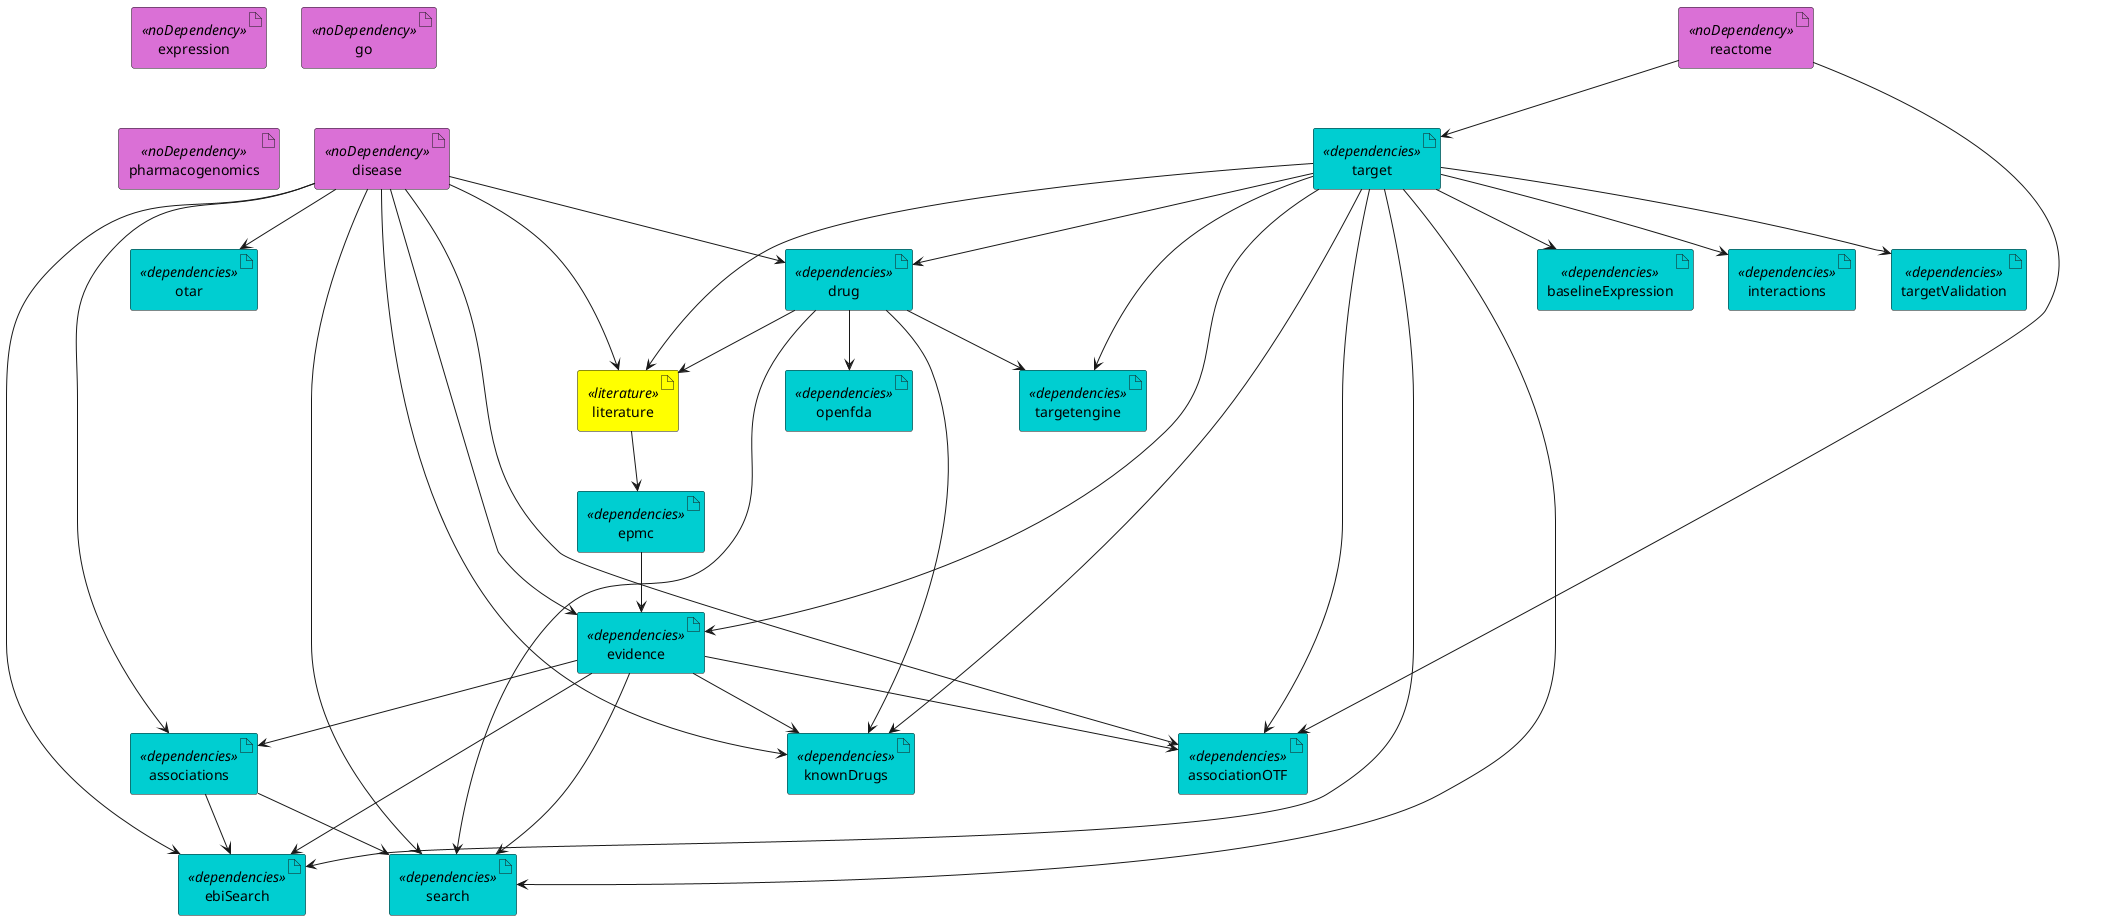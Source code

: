 @startuml
skinparam interface {
    backgroundColor<<input>> darkblue
    backgroundColor<<output>> cyan
}
skinparam artifact {
     backgroundColor<<noDependency>> orchid
     backgroundColor<<dependencies>> darkturquoise
     backgroundColor<<literature>> yellow
 }
' steps
artifact literature <<literature>>
artifact associations <<dependencies>>
artifact associationOTF <<dependencies>>
artifact disease <<noDependency>>
artifact drug <<dependencies>>
artifact epmc <<dependencies>>
artifact evidence <<dependencies>>
artifact expression <<noDependency>>
artifact baselineExpression <<dependencies>>
artifact go <<noDependency>>
artifact interactions <<dependencies>>
artifact knownDrugs <<dependencies>>
artifact targetValidation<<dependencies>>
artifact reactome <<noDependency>>
artifact search <<dependencies>>
artifact target <<dependencies>>
artifact openfda <<dependencies>>
artifact ebiSearch <<dependencies>>
artifact otar <<dependencies>>
artifact targetengine <<dependencies>>
artifact pharmacogenomics <<noDependency>>

disease --> otar
reactome --> target

evidence --> associations
disease --> associations

reactome --> associationOTF
evidence --> associationOTF
disease --> associationOTF
target --> associationOTF

target --> drug
disease --> drug
target --> evidence
disease --> evidence

evidence --> knownDrugs
disease --> knownDrugs
target --> knownDrugs
drug --> knownDrugs

evidence --> search
disease --> search
target --> search
drug --> search
associations --> search

target --> interactions
target --> targetengine
target --> targetValidation

target --> baselineExpression

drug --> openfda
drug --> targetengine

disease --> ebiSearch
target --> ebiSearch
evidence --> ebiSearch
associations --> ebiSearch

epmc --> evidence
literature --> epmc
target --> literature
drug --> literature
disease --> literature
@enduml

